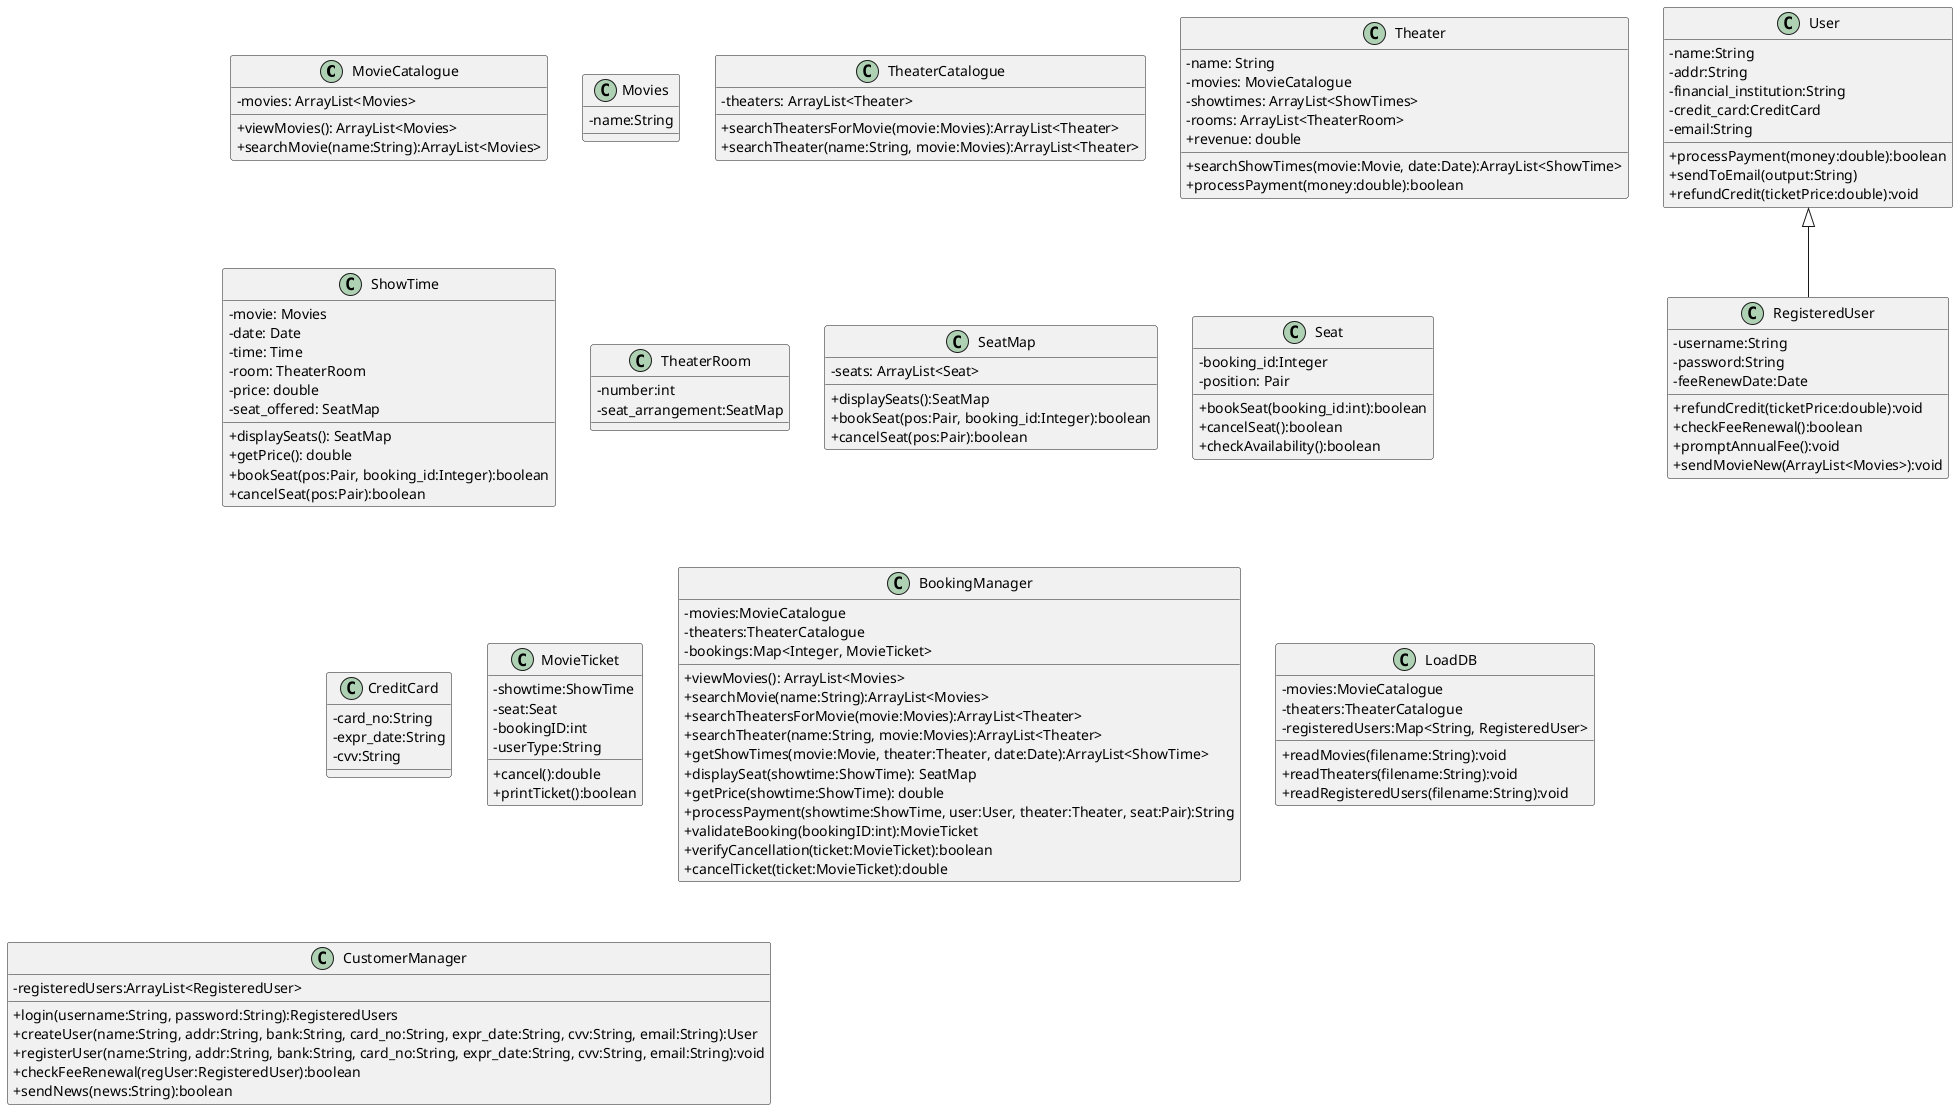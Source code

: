 @startuml 

skinparam classAttributeIconSize 0
class MovieCatalogue {
    - movies: ArrayList<Movies>
    + viewMovies(): ArrayList<Movies>
    + searchMovie(name:String):ArrayList<Movies>
}
class Movies {
    - name:String
}
class TheaterCatalogue {
    - theaters: ArrayList<Theater>
    + searchTheatersForMovie(movie:Movies):ArrayList<Theater>
    + searchTheater(name:String, movie:Movies):ArrayList<Theater>
}
class Theater {
    - name: String 
    - movies: MovieCatalogue 
    - showtimes: ArrayList<ShowTimes>
    - rooms: ArrayList<TheaterRoom>
    + revenue: double
    + searchShowTimes(movie:Movie, date:Date):ArrayList<ShowTime>
    + processPayment(money:double):boolean
}
class ShowTime {
    - movie: Movies
    - date: Date
    - time: Time
    - room: TheaterRoom
    - price: double
    - seat_offered: SeatMap
    + displaySeats(): SeatMap
    + getPrice(): double
    + bookSeat(pos:Pair, booking_id:Integer):boolean
    + cancelSeat(pos:Pair):boolean
}
class TheaterRoom {
    - number:int
    - seat_arrangement:SeatMap
}
class SeatMap {
    - seats: ArrayList<Seat>
    + displaySeats():SeatMap
    + bookSeat(pos:Pair, booking_id:Integer):boolean
    + cancelSeat(pos:Pair):boolean
}
class Seat {
    - booking_id:Integer
    - position: Pair
    + bookSeat(booking_id:int):boolean
    + cancelSeat():boolean
    + checkAvailability():boolean
}
class User {
    - name:String 
    - addr:String
    - financial_institution:String 
    - credit_card:CreditCard
    - email:String
    + processPayment(money:double):boolean
    + sendToEmail(output:String)
    + refundCredit(ticketPrice:double):void
}
class RegisteredUser extends User {
    - username:String
    - password:String
    - feeRenewDate:Date
    + refundCredit(ticketPrice:double):void
    + checkFeeRenewal():boolean
    + promptAnnualFee():void
    + sendMovieNew(ArrayList<Movies>):void
}
class CreditCard {
    - card_no:String 
    - expr_date:String
    - cvv:String 
}
class MovieTicket {
    - showtime:ShowTime 
    - seat:Seat
    - bookingID:int
    - userType:String
    + cancel():double
    + printTicket():boolean
}

class BookingManager {
    - movies:MovieCatalogue
    - theaters:TheaterCatalogue
    - bookings:Map<Integer, MovieTicket> 
    + viewMovies(): ArrayList<Movies>
    + searchMovie(name:String):ArrayList<Movies>
    + searchTheatersForMovie(movie:Movies):ArrayList<Theater>
    + searchTheater(name:String, movie:Movies):ArrayList<Theater>
    + getShowTimes(movie:Movie, theater:Theater, date:Date):ArrayList<ShowTime>
    + displaySeat(showtime:ShowTime): SeatMap
    + getPrice(showtime:ShowTime): double
    + processPayment(showtime:ShowTime, user:User, theater:Theater, seat:Pair):String
    + validateBooking(bookingID:int):MovieTicket
    + verifyCancellation(ticket:MovieTicket):boolean
    + cancelTicket(ticket:MovieTicket):double
}
class LoadDB {
    - movies:MovieCatalogue
    - theaters:TheaterCatalogue
    - registeredUsers:Map<String, RegisteredUser>
    + readMovies(filename:String):void
    + readTheaters(filename:String):void
    + readRegisteredUsers(filename:String):void
}
class CustomerManager {
    - registeredUsers:ArrayList<RegisteredUser>
    + login(username:String, password:String):RegisteredUsers
    + createUser(name:String, addr:String, bank:String, card_no:String, expr_date:String, cvv:String, email:String):User
    + registerUser(name:String, addr:String, bank:String, card_no:String, expr_date:String, cvv:String, email:String):void
    + checkFeeRenewal(regUser:RegisteredUser):boolean
    + sendNews(news:String):boolean
}
@enduml 
